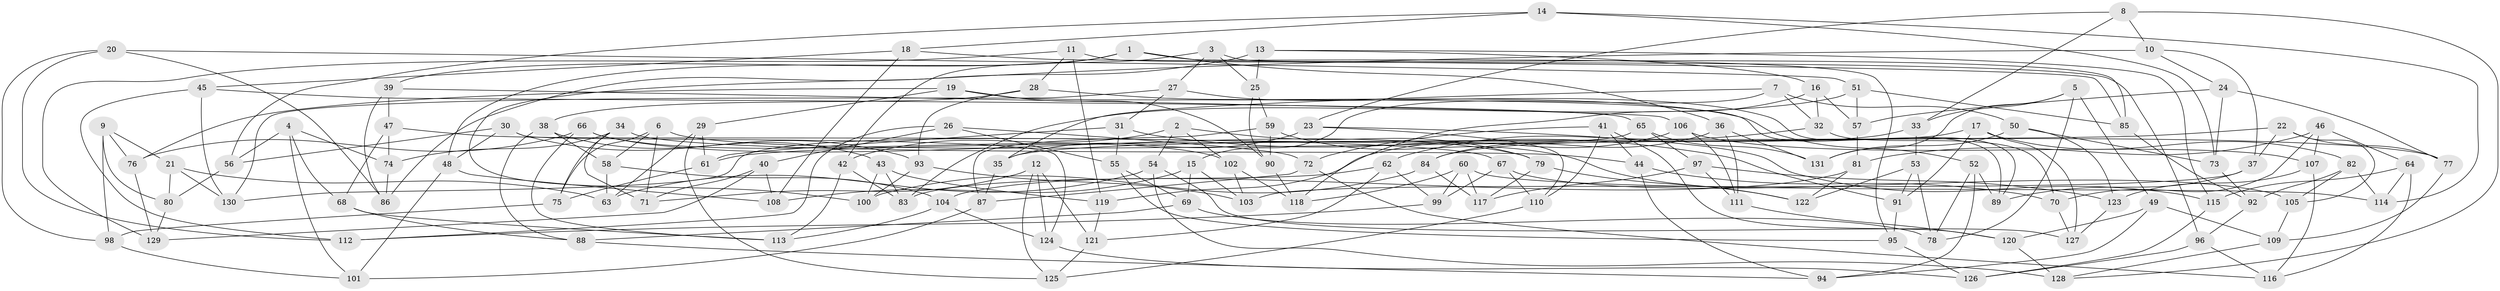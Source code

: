 // coarse degree distribution, {15: 0.02564102564102564, 7: 0.10256410256410256, 9: 0.1794871794871795, 8: 0.1794871794871795, 12: 0.02564102564102564, 13: 0.02564102564102564, 10: 0.02564102564102564, 4: 0.10256410256410256, 11: 0.05128205128205128, 14: 0.02564102564102564, 6: 0.1794871794871795, 5: 0.05128205128205128, 3: 0.02564102564102564}
// Generated by graph-tools (version 1.1) at 2025/20/03/04/25 18:20:41]
// undirected, 131 vertices, 262 edges
graph export_dot {
graph [start="1"]
  node [color=gray90,style=filled];
  1;
  2;
  3;
  4;
  5;
  6;
  7;
  8;
  9;
  10;
  11;
  12;
  13;
  14;
  15;
  16;
  17;
  18;
  19;
  20;
  21;
  22;
  23;
  24;
  25;
  26;
  27;
  28;
  29;
  30;
  31;
  32;
  33;
  34;
  35;
  36;
  37;
  38;
  39;
  40;
  41;
  42;
  43;
  44;
  45;
  46;
  47;
  48;
  49;
  50;
  51;
  52;
  53;
  54;
  55;
  56;
  57;
  58;
  59;
  60;
  61;
  62;
  63;
  64;
  65;
  66;
  67;
  68;
  69;
  70;
  71;
  72;
  73;
  74;
  75;
  76;
  77;
  78;
  79;
  80;
  81;
  82;
  83;
  84;
  85;
  86;
  87;
  88;
  89;
  90;
  91;
  92;
  93;
  94;
  95;
  96;
  97;
  98;
  99;
  100;
  101;
  102;
  103;
  104;
  105;
  106;
  107;
  108;
  109;
  110;
  111;
  112;
  113;
  114;
  115;
  116;
  117;
  118;
  119;
  120;
  121;
  122;
  123;
  124;
  125;
  126;
  127;
  128;
  129;
  130;
  131;
  1 -- 95;
  1 -- 36;
  1 -- 39;
  1 -- 48;
  2 -- 42;
  2 -- 79;
  2 -- 54;
  2 -- 102;
  3 -- 25;
  3 -- 85;
  3 -- 42;
  3 -- 27;
  4 -- 101;
  4 -- 74;
  4 -- 68;
  4 -- 56;
  5 -- 33;
  5 -- 49;
  5 -- 78;
  5 -- 131;
  6 -- 75;
  6 -- 77;
  6 -- 58;
  6 -- 71;
  7 -- 15;
  7 -- 35;
  7 -- 32;
  7 -- 50;
  8 -- 33;
  8 -- 128;
  8 -- 23;
  8 -- 10;
  9 -- 21;
  9 -- 98;
  9 -- 80;
  9 -- 76;
  10 -- 37;
  10 -- 86;
  10 -- 24;
  11 -- 119;
  11 -- 129;
  11 -- 96;
  11 -- 28;
  12 -- 71;
  12 -- 121;
  12 -- 124;
  12 -- 125;
  13 -- 100;
  13 -- 25;
  13 -- 16;
  13 -- 115;
  14 -- 56;
  14 -- 114;
  14 -- 73;
  14 -- 18;
  15 -- 103;
  15 -- 108;
  15 -- 69;
  16 -- 32;
  16 -- 118;
  16 -- 57;
  17 -- 127;
  17 -- 91;
  17 -- 35;
  17 -- 82;
  18 -- 85;
  18 -- 108;
  18 -- 45;
  19 -- 89;
  19 -- 76;
  19 -- 29;
  19 -- 90;
  20 -- 86;
  20 -- 51;
  20 -- 98;
  20 -- 112;
  21 -- 80;
  21 -- 63;
  21 -- 130;
  22 -- 61;
  22 -- 77;
  22 -- 37;
  22 -- 105;
  23 -- 110;
  23 -- 115;
  23 -- 35;
  24 -- 57;
  24 -- 73;
  24 -- 77;
  25 -- 90;
  25 -- 59;
  26 -- 72;
  26 -- 40;
  26 -- 112;
  26 -- 55;
  27 -- 31;
  27 -- 130;
  27 -- 89;
  28 -- 38;
  28 -- 93;
  28 -- 52;
  29 -- 63;
  29 -- 125;
  29 -- 61;
  30 -- 93;
  30 -- 48;
  30 -- 124;
  30 -- 56;
  31 -- 55;
  31 -- 61;
  31 -- 91;
  32 -- 62;
  32 -- 70;
  33 -- 84;
  33 -- 53;
  34 -- 71;
  34 -- 75;
  34 -- 44;
  34 -- 74;
  35 -- 87;
  36 -- 111;
  36 -- 131;
  36 -- 84;
  37 -- 103;
  37 -- 89;
  38 -- 88;
  38 -- 43;
  38 -- 58;
  39 -- 86;
  39 -- 106;
  39 -- 47;
  40 -- 71;
  40 -- 108;
  40 -- 129;
  41 -- 72;
  41 -- 44;
  41 -- 110;
  41 -- 120;
  42 -- 113;
  42 -- 83;
  43 -- 100;
  43 -- 119;
  43 -- 83;
  44 -- 94;
  44 -- 70;
  45 -- 130;
  45 -- 112;
  45 -- 65;
  46 -- 81;
  46 -- 70;
  46 -- 64;
  46 -- 107;
  47 -- 67;
  47 -- 68;
  47 -- 74;
  48 -- 108;
  48 -- 101;
  49 -- 94;
  49 -- 109;
  49 -- 120;
  50 -- 73;
  50 -- 123;
  50 -- 131;
  51 -- 57;
  51 -- 85;
  51 -- 83;
  52 -- 78;
  52 -- 89;
  52 -- 94;
  53 -- 122;
  53 -- 91;
  53 -- 78;
  54 -- 127;
  54 -- 128;
  54 -- 63;
  55 -- 69;
  55 -- 95;
  56 -- 80;
  57 -- 81;
  58 -- 63;
  58 -- 104;
  59 -- 87;
  59 -- 122;
  59 -- 90;
  60 -- 118;
  60 -- 114;
  60 -- 99;
  60 -- 117;
  61 -- 75;
  62 -- 99;
  62 -- 121;
  62 -- 83;
  64 -- 115;
  64 -- 114;
  64 -- 116;
  65 -- 97;
  65 -- 131;
  65 -- 130;
  66 -- 113;
  66 -- 102;
  66 -- 79;
  66 -- 76;
  67 -- 110;
  67 -- 99;
  67 -- 105;
  68 -- 113;
  68 -- 88;
  69 -- 88;
  69 -- 78;
  70 -- 127;
  72 -- 87;
  72 -- 116;
  73 -- 92;
  74 -- 86;
  75 -- 98;
  76 -- 129;
  77 -- 109;
  79 -- 122;
  79 -- 117;
  80 -- 129;
  81 -- 122;
  81 -- 104;
  82 -- 92;
  82 -- 114;
  82 -- 105;
  84 -- 117;
  84 -- 100;
  85 -- 92;
  87 -- 101;
  88 -- 94;
  90 -- 118;
  91 -- 95;
  92 -- 96;
  93 -- 100;
  93 -- 103;
  95 -- 126;
  96 -- 116;
  96 -- 126;
  97 -- 123;
  97 -- 111;
  97 -- 117;
  98 -- 101;
  99 -- 112;
  102 -- 103;
  102 -- 118;
  104 -- 124;
  104 -- 113;
  105 -- 109;
  106 -- 107;
  106 -- 119;
  106 -- 111;
  107 -- 116;
  107 -- 123;
  109 -- 128;
  110 -- 125;
  111 -- 120;
  115 -- 126;
  119 -- 121;
  120 -- 128;
  121 -- 125;
  123 -- 127;
  124 -- 126;
}
